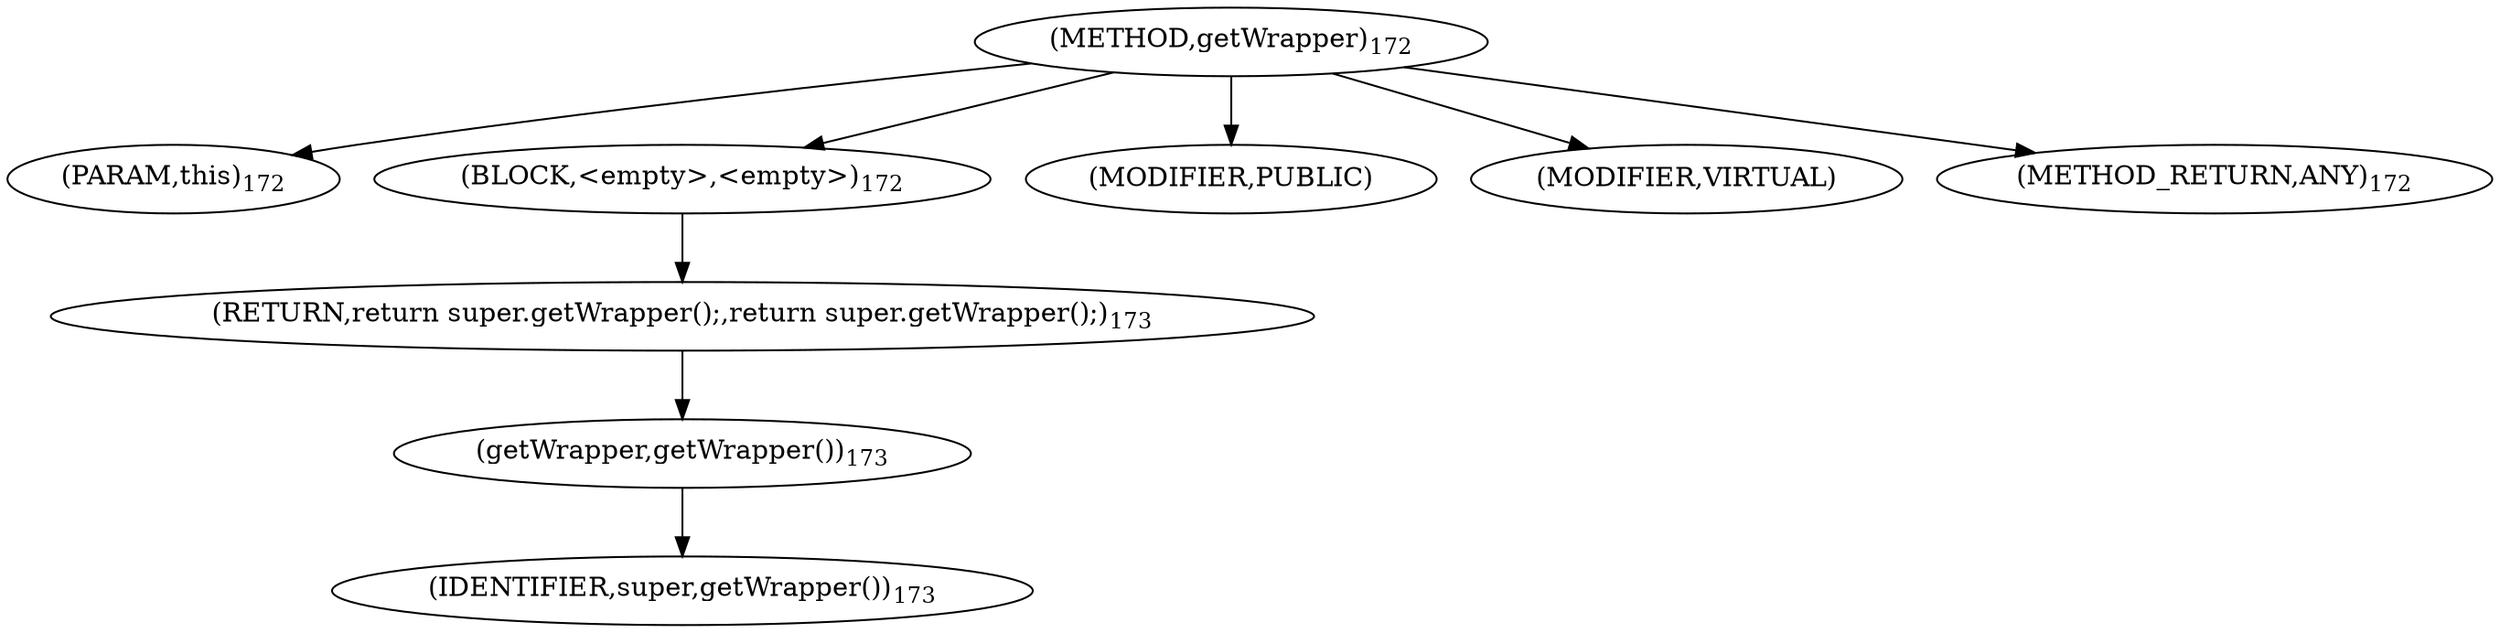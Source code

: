 digraph "getWrapper" {  
"182" [label = <(METHOD,getWrapper)<SUB>172</SUB>> ]
"183" [label = <(PARAM,this)<SUB>172</SUB>> ]
"184" [label = <(BLOCK,&lt;empty&gt;,&lt;empty&gt;)<SUB>172</SUB>> ]
"185" [label = <(RETURN,return super.getWrapper();,return super.getWrapper();)<SUB>173</SUB>> ]
"186" [label = <(getWrapper,getWrapper())<SUB>173</SUB>> ]
"187" [label = <(IDENTIFIER,super,getWrapper())<SUB>173</SUB>> ]
"188" [label = <(MODIFIER,PUBLIC)> ]
"189" [label = <(MODIFIER,VIRTUAL)> ]
"190" [label = <(METHOD_RETURN,ANY)<SUB>172</SUB>> ]
  "182" -> "183" 
  "182" -> "184" 
  "182" -> "188" 
  "182" -> "189" 
  "182" -> "190" 
  "184" -> "185" 
  "185" -> "186" 
  "186" -> "187" 
}
